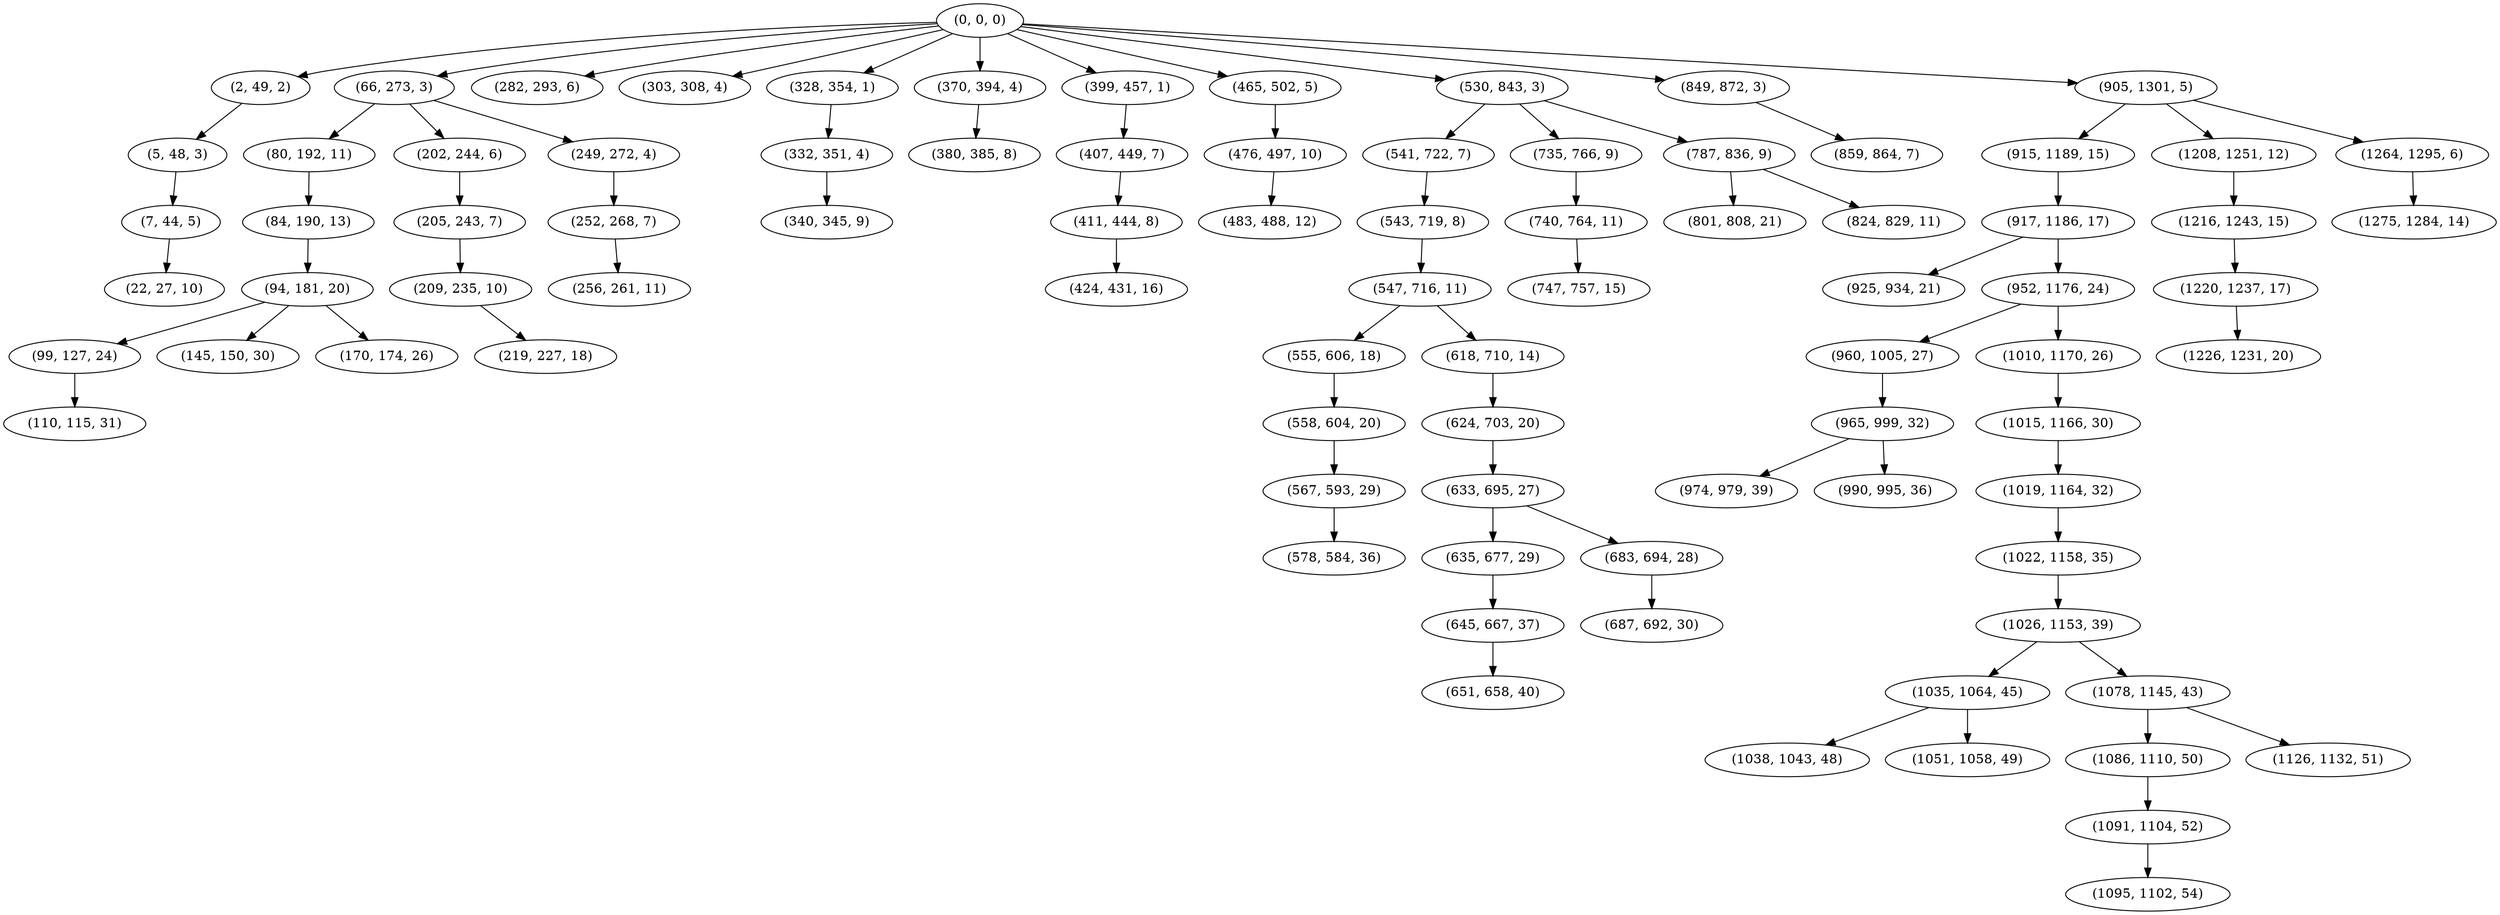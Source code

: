 digraph tree {
    "(0, 0, 0)";
    "(2, 49, 2)";
    "(5, 48, 3)";
    "(7, 44, 5)";
    "(22, 27, 10)";
    "(66, 273, 3)";
    "(80, 192, 11)";
    "(84, 190, 13)";
    "(94, 181, 20)";
    "(99, 127, 24)";
    "(110, 115, 31)";
    "(145, 150, 30)";
    "(170, 174, 26)";
    "(202, 244, 6)";
    "(205, 243, 7)";
    "(209, 235, 10)";
    "(219, 227, 18)";
    "(249, 272, 4)";
    "(252, 268, 7)";
    "(256, 261, 11)";
    "(282, 293, 6)";
    "(303, 308, 4)";
    "(328, 354, 1)";
    "(332, 351, 4)";
    "(340, 345, 9)";
    "(370, 394, 4)";
    "(380, 385, 8)";
    "(399, 457, 1)";
    "(407, 449, 7)";
    "(411, 444, 8)";
    "(424, 431, 16)";
    "(465, 502, 5)";
    "(476, 497, 10)";
    "(483, 488, 12)";
    "(530, 843, 3)";
    "(541, 722, 7)";
    "(543, 719, 8)";
    "(547, 716, 11)";
    "(555, 606, 18)";
    "(558, 604, 20)";
    "(567, 593, 29)";
    "(578, 584, 36)";
    "(618, 710, 14)";
    "(624, 703, 20)";
    "(633, 695, 27)";
    "(635, 677, 29)";
    "(645, 667, 37)";
    "(651, 658, 40)";
    "(683, 694, 28)";
    "(687, 692, 30)";
    "(735, 766, 9)";
    "(740, 764, 11)";
    "(747, 757, 15)";
    "(787, 836, 9)";
    "(801, 808, 21)";
    "(824, 829, 11)";
    "(849, 872, 3)";
    "(859, 864, 7)";
    "(905, 1301, 5)";
    "(915, 1189, 15)";
    "(917, 1186, 17)";
    "(925, 934, 21)";
    "(952, 1176, 24)";
    "(960, 1005, 27)";
    "(965, 999, 32)";
    "(974, 979, 39)";
    "(990, 995, 36)";
    "(1010, 1170, 26)";
    "(1015, 1166, 30)";
    "(1019, 1164, 32)";
    "(1022, 1158, 35)";
    "(1026, 1153, 39)";
    "(1035, 1064, 45)";
    "(1038, 1043, 48)";
    "(1051, 1058, 49)";
    "(1078, 1145, 43)";
    "(1086, 1110, 50)";
    "(1091, 1104, 52)";
    "(1095, 1102, 54)";
    "(1126, 1132, 51)";
    "(1208, 1251, 12)";
    "(1216, 1243, 15)";
    "(1220, 1237, 17)";
    "(1226, 1231, 20)";
    "(1264, 1295, 6)";
    "(1275, 1284, 14)";
    "(0, 0, 0)" -> "(2, 49, 2)";
    "(0, 0, 0)" -> "(66, 273, 3)";
    "(0, 0, 0)" -> "(282, 293, 6)";
    "(0, 0, 0)" -> "(303, 308, 4)";
    "(0, 0, 0)" -> "(328, 354, 1)";
    "(0, 0, 0)" -> "(370, 394, 4)";
    "(0, 0, 0)" -> "(399, 457, 1)";
    "(0, 0, 0)" -> "(465, 502, 5)";
    "(0, 0, 0)" -> "(530, 843, 3)";
    "(0, 0, 0)" -> "(849, 872, 3)";
    "(0, 0, 0)" -> "(905, 1301, 5)";
    "(2, 49, 2)" -> "(5, 48, 3)";
    "(5, 48, 3)" -> "(7, 44, 5)";
    "(7, 44, 5)" -> "(22, 27, 10)";
    "(66, 273, 3)" -> "(80, 192, 11)";
    "(66, 273, 3)" -> "(202, 244, 6)";
    "(66, 273, 3)" -> "(249, 272, 4)";
    "(80, 192, 11)" -> "(84, 190, 13)";
    "(84, 190, 13)" -> "(94, 181, 20)";
    "(94, 181, 20)" -> "(99, 127, 24)";
    "(94, 181, 20)" -> "(145, 150, 30)";
    "(94, 181, 20)" -> "(170, 174, 26)";
    "(99, 127, 24)" -> "(110, 115, 31)";
    "(202, 244, 6)" -> "(205, 243, 7)";
    "(205, 243, 7)" -> "(209, 235, 10)";
    "(209, 235, 10)" -> "(219, 227, 18)";
    "(249, 272, 4)" -> "(252, 268, 7)";
    "(252, 268, 7)" -> "(256, 261, 11)";
    "(328, 354, 1)" -> "(332, 351, 4)";
    "(332, 351, 4)" -> "(340, 345, 9)";
    "(370, 394, 4)" -> "(380, 385, 8)";
    "(399, 457, 1)" -> "(407, 449, 7)";
    "(407, 449, 7)" -> "(411, 444, 8)";
    "(411, 444, 8)" -> "(424, 431, 16)";
    "(465, 502, 5)" -> "(476, 497, 10)";
    "(476, 497, 10)" -> "(483, 488, 12)";
    "(530, 843, 3)" -> "(541, 722, 7)";
    "(530, 843, 3)" -> "(735, 766, 9)";
    "(530, 843, 3)" -> "(787, 836, 9)";
    "(541, 722, 7)" -> "(543, 719, 8)";
    "(543, 719, 8)" -> "(547, 716, 11)";
    "(547, 716, 11)" -> "(555, 606, 18)";
    "(547, 716, 11)" -> "(618, 710, 14)";
    "(555, 606, 18)" -> "(558, 604, 20)";
    "(558, 604, 20)" -> "(567, 593, 29)";
    "(567, 593, 29)" -> "(578, 584, 36)";
    "(618, 710, 14)" -> "(624, 703, 20)";
    "(624, 703, 20)" -> "(633, 695, 27)";
    "(633, 695, 27)" -> "(635, 677, 29)";
    "(633, 695, 27)" -> "(683, 694, 28)";
    "(635, 677, 29)" -> "(645, 667, 37)";
    "(645, 667, 37)" -> "(651, 658, 40)";
    "(683, 694, 28)" -> "(687, 692, 30)";
    "(735, 766, 9)" -> "(740, 764, 11)";
    "(740, 764, 11)" -> "(747, 757, 15)";
    "(787, 836, 9)" -> "(801, 808, 21)";
    "(787, 836, 9)" -> "(824, 829, 11)";
    "(849, 872, 3)" -> "(859, 864, 7)";
    "(905, 1301, 5)" -> "(915, 1189, 15)";
    "(905, 1301, 5)" -> "(1208, 1251, 12)";
    "(905, 1301, 5)" -> "(1264, 1295, 6)";
    "(915, 1189, 15)" -> "(917, 1186, 17)";
    "(917, 1186, 17)" -> "(925, 934, 21)";
    "(917, 1186, 17)" -> "(952, 1176, 24)";
    "(952, 1176, 24)" -> "(960, 1005, 27)";
    "(952, 1176, 24)" -> "(1010, 1170, 26)";
    "(960, 1005, 27)" -> "(965, 999, 32)";
    "(965, 999, 32)" -> "(974, 979, 39)";
    "(965, 999, 32)" -> "(990, 995, 36)";
    "(1010, 1170, 26)" -> "(1015, 1166, 30)";
    "(1015, 1166, 30)" -> "(1019, 1164, 32)";
    "(1019, 1164, 32)" -> "(1022, 1158, 35)";
    "(1022, 1158, 35)" -> "(1026, 1153, 39)";
    "(1026, 1153, 39)" -> "(1035, 1064, 45)";
    "(1026, 1153, 39)" -> "(1078, 1145, 43)";
    "(1035, 1064, 45)" -> "(1038, 1043, 48)";
    "(1035, 1064, 45)" -> "(1051, 1058, 49)";
    "(1078, 1145, 43)" -> "(1086, 1110, 50)";
    "(1078, 1145, 43)" -> "(1126, 1132, 51)";
    "(1086, 1110, 50)" -> "(1091, 1104, 52)";
    "(1091, 1104, 52)" -> "(1095, 1102, 54)";
    "(1208, 1251, 12)" -> "(1216, 1243, 15)";
    "(1216, 1243, 15)" -> "(1220, 1237, 17)";
    "(1220, 1237, 17)" -> "(1226, 1231, 20)";
    "(1264, 1295, 6)" -> "(1275, 1284, 14)";
}

